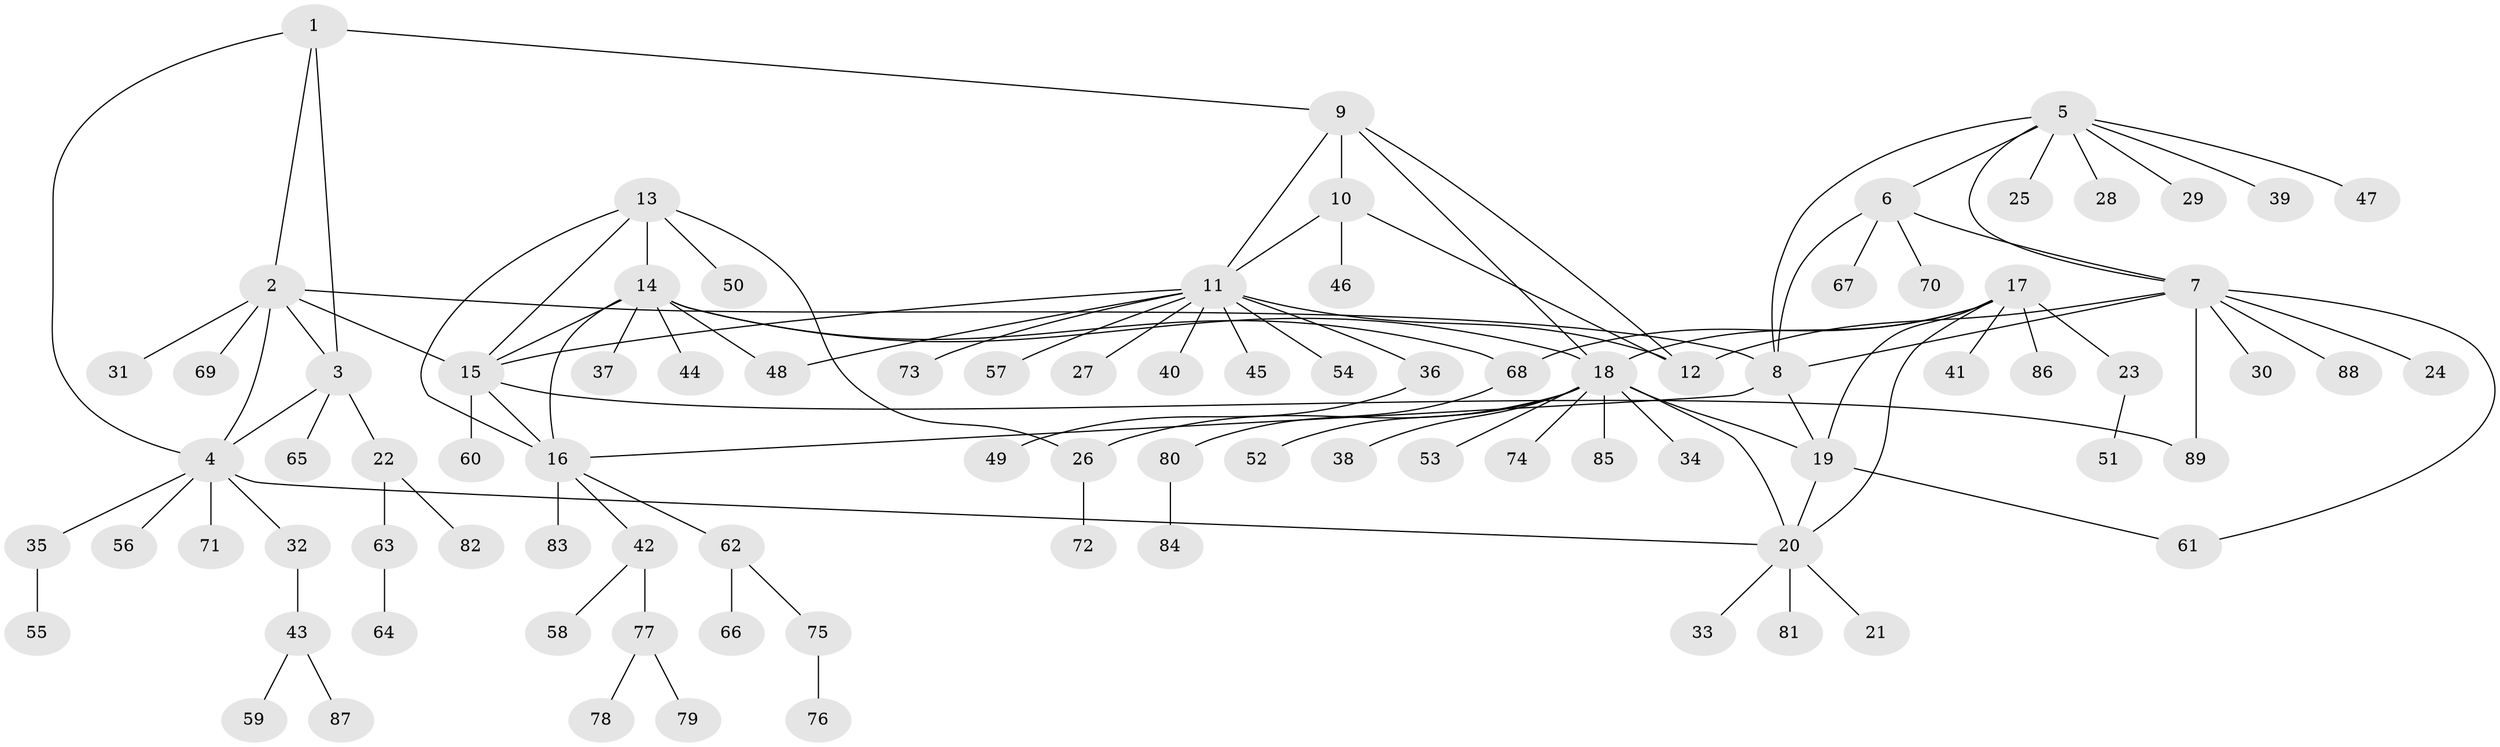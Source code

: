 // Generated by graph-tools (version 1.1) at 2025/54/03/09/25 04:54:32]
// undirected, 89 vertices, 114 edges
graph export_dot {
graph [start="1"]
  node [color=gray90,style=filled];
  1;
  2;
  3;
  4;
  5;
  6;
  7;
  8;
  9;
  10;
  11;
  12;
  13;
  14;
  15;
  16;
  17;
  18;
  19;
  20;
  21;
  22;
  23;
  24;
  25;
  26;
  27;
  28;
  29;
  30;
  31;
  32;
  33;
  34;
  35;
  36;
  37;
  38;
  39;
  40;
  41;
  42;
  43;
  44;
  45;
  46;
  47;
  48;
  49;
  50;
  51;
  52;
  53;
  54;
  55;
  56;
  57;
  58;
  59;
  60;
  61;
  62;
  63;
  64;
  65;
  66;
  67;
  68;
  69;
  70;
  71;
  72;
  73;
  74;
  75;
  76;
  77;
  78;
  79;
  80;
  81;
  82;
  83;
  84;
  85;
  86;
  87;
  88;
  89;
  1 -- 2;
  1 -- 3;
  1 -- 4;
  1 -- 9;
  2 -- 3;
  2 -- 4;
  2 -- 8;
  2 -- 15;
  2 -- 31;
  2 -- 69;
  3 -- 4;
  3 -- 22;
  3 -- 65;
  4 -- 20;
  4 -- 32;
  4 -- 35;
  4 -- 56;
  4 -- 71;
  5 -- 6;
  5 -- 7;
  5 -- 8;
  5 -- 25;
  5 -- 28;
  5 -- 29;
  5 -- 39;
  5 -- 47;
  6 -- 7;
  6 -- 8;
  6 -- 67;
  6 -- 70;
  7 -- 8;
  7 -- 12;
  7 -- 24;
  7 -- 30;
  7 -- 61;
  7 -- 88;
  7 -- 89;
  8 -- 16;
  8 -- 19;
  9 -- 10;
  9 -- 11;
  9 -- 12;
  9 -- 18;
  10 -- 11;
  10 -- 12;
  10 -- 46;
  11 -- 12;
  11 -- 15;
  11 -- 27;
  11 -- 36;
  11 -- 40;
  11 -- 45;
  11 -- 48;
  11 -- 54;
  11 -- 57;
  11 -- 73;
  13 -- 14;
  13 -- 15;
  13 -- 16;
  13 -- 26;
  13 -- 50;
  14 -- 15;
  14 -- 16;
  14 -- 18;
  14 -- 37;
  14 -- 44;
  14 -- 48;
  14 -- 68;
  15 -- 16;
  15 -- 60;
  15 -- 89;
  16 -- 42;
  16 -- 62;
  16 -- 83;
  17 -- 18;
  17 -- 19;
  17 -- 20;
  17 -- 23;
  17 -- 41;
  17 -- 68;
  17 -- 86;
  18 -- 19;
  18 -- 20;
  18 -- 26;
  18 -- 34;
  18 -- 38;
  18 -- 52;
  18 -- 53;
  18 -- 74;
  18 -- 85;
  19 -- 20;
  19 -- 61;
  20 -- 21;
  20 -- 33;
  20 -- 81;
  22 -- 63;
  22 -- 82;
  23 -- 51;
  26 -- 72;
  32 -- 43;
  35 -- 55;
  36 -- 49;
  42 -- 58;
  42 -- 77;
  43 -- 59;
  43 -- 87;
  62 -- 66;
  62 -- 75;
  63 -- 64;
  68 -- 80;
  75 -- 76;
  77 -- 78;
  77 -- 79;
  80 -- 84;
}
